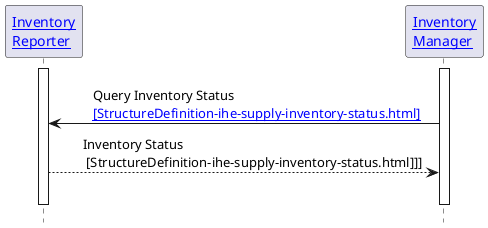 @startuml

hide footbox

'!include ./style.iuml


Participant "[[actors_and_transactions.html#inventory-reporter Inventory\nReporter]]" as IR
Participant "[[actors_and_transactions.html#inventory-manager Inventory\nManager]]" as IM

activate IR
activate IM

IR -[hidden]> IM
IR <- IM: \tQuery Inventory Status \n\t[[PHARM-S5.html {Inventory Query} ~[StructureDefinition-ihe-supply-inventory-status.html~]]]
IR --> IM: \tInventory Status\n\t ~[StructureDefinition-ihe-supply-inventory-status.html~]]]
IR -[hidden]> IM :"  "

deactivate IR
deactivate IM

@enduml
